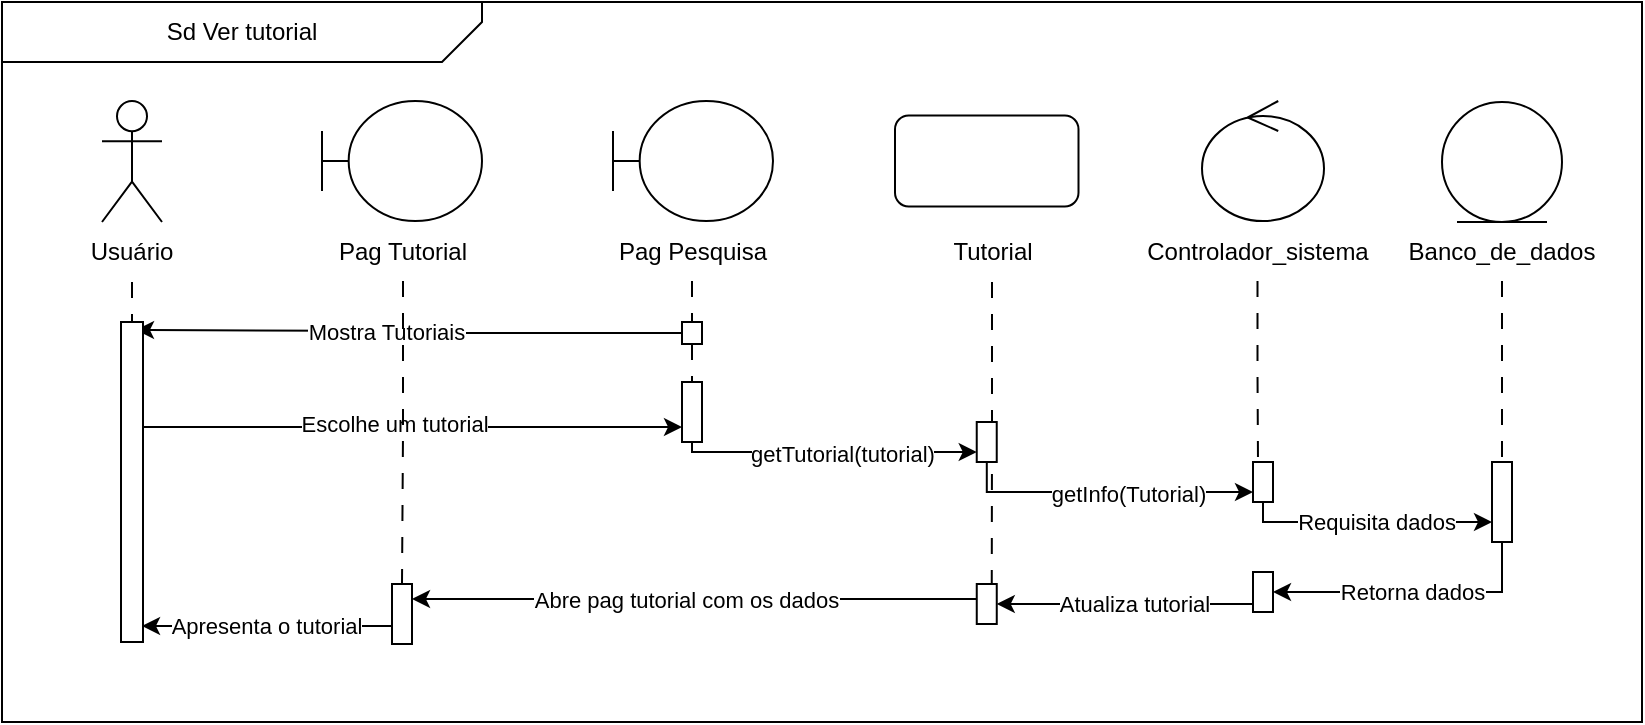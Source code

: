 <mxfile version="26.0.14">
  <diagram name="Página-1" id="JzKX9ft2K4P0cFv6OVvH">
    <mxGraphModel grid="1" page="1" gridSize="10" guides="1" tooltips="1" connect="1" arrows="1" fold="1" pageScale="1" pageWidth="827" pageHeight="1169" math="0" shadow="0">
      <root>
        <mxCell id="0" />
        <mxCell id="1" parent="0" />
        <mxCell id="jx_f6-I1cG3X1xeAiFAL-1" value="" style="rounded=0;whiteSpace=wrap;html=1;flipH=0;" vertex="1" parent="1">
          <mxGeometry y="-5845" width="820" height="360" as="geometry" />
        </mxCell>
        <mxCell id="jx_f6-I1cG3X1xeAiFAL-2" value="Sd Ver tutorial" style="shape=card;whiteSpace=wrap;html=1;rotation=0;size=20;direction=south;flipH=0;flipV=1;" vertex="1" parent="1">
          <mxGeometry y="-5845" width="240" height="30" as="geometry" />
        </mxCell>
        <mxCell id="jx_f6-I1cG3X1xeAiFAL-3" value="" style="shape=umlActor;verticalLabelPosition=bottom;verticalAlign=top;html=1;outlineConnect=0;" vertex="1" parent="1">
          <mxGeometry x="50" y="-5795.5" width="30" height="60.5" as="geometry" />
        </mxCell>
        <mxCell id="jx_f6-I1cG3X1xeAiFAL-4" value="" style="shape=umlBoundary;whiteSpace=wrap;html=1;" vertex="1" parent="1">
          <mxGeometry x="305.5" y="-5795.5" width="80" height="60" as="geometry" />
        </mxCell>
        <mxCell id="jx_f6-I1cG3X1xeAiFAL-5" value="" style="ellipse;shape=umlControl;whiteSpace=wrap;html=1;" vertex="1" parent="1">
          <mxGeometry x="600" y="-5795.5" width="61" height="60" as="geometry" />
        </mxCell>
        <mxCell id="jx_f6-I1cG3X1xeAiFAL-7" value="&lt;div&gt;&lt;br&gt;&lt;/div&gt;&lt;div&gt;&lt;br&gt;&lt;/div&gt;" style="ellipse;shape=umlEntity;whiteSpace=wrap;html=1;" vertex="1" parent="1">
          <mxGeometry x="720" y="-5795" width="60" height="60" as="geometry" />
        </mxCell>
        <mxCell id="yIXk6Bm0FBF6X0irNM20-62" style="edgeStyle=orthogonalEdgeStyle;rounded=0;orthogonalLoop=1;jettySize=auto;html=1;entryX=0.5;entryY=0;entryDx=0;entryDy=0;dashed=1;dashPattern=8 8;endArrow=none;startFill=0;" edge="1" parent="1" source="jx_f6-I1cG3X1xeAiFAL-8" target="jx_f6-I1cG3X1xeAiFAL-29">
          <mxGeometry relative="1" as="geometry" />
        </mxCell>
        <mxCell id="jx_f6-I1cG3X1xeAiFAL-8" value="Banco_de_dados" style="text;html=1;align=center;verticalAlign=middle;whiteSpace=wrap;rounded=0;" vertex="1" parent="1">
          <mxGeometry x="700" y="-5735.5" width="100" height="30" as="geometry" />
        </mxCell>
        <mxCell id="jx_f6-I1cG3X1xeAiFAL-94" style="edgeStyle=orthogonalEdgeStyle;rounded=0;orthogonalLoop=1;jettySize=auto;html=1;entryX=0.5;entryY=0;entryDx=0;entryDy=0;dashed=1;dashPattern=8 8;endArrow=none;startFill=0;" edge="1" parent="1" source="jx_f6-I1cG3X1xeAiFAL-11" target="jx_f6-I1cG3X1xeAiFAL-19">
          <mxGeometry relative="1" as="geometry">
            <Array as="points">
              <mxPoint x="345" y="-5705" />
              <mxPoint x="345" y="-5705" />
            </Array>
          </mxGeometry>
        </mxCell>
        <mxCell id="jx_f6-I1cG3X1xeAiFAL-11" value="Pag Pesquisa" style="text;html=1;align=center;verticalAlign=middle;whiteSpace=wrap;rounded=0;" vertex="1" parent="1">
          <mxGeometry x="304.5" y="-5735.5" width="81" height="30" as="geometry" />
        </mxCell>
        <mxCell id="jx_f6-I1cG3X1xeAiFAL-18" style="edgeStyle=orthogonalEdgeStyle;rounded=0;orthogonalLoop=1;jettySize=auto;html=1;exitX=0.5;exitY=1;exitDx=0;exitDy=0;entryX=0.5;entryY=0;entryDx=0;entryDy=0;endArrow=none;startFill=0;dashed=1;dashPattern=8 8;" edge="1" parent="1" source="jx_f6-I1cG3X1xeAiFAL-19" target="jx_f6-I1cG3X1xeAiFAL-36">
          <mxGeometry relative="1" as="geometry" />
        </mxCell>
        <mxCell id="jx_f6-I1cG3X1xeAiFAL-93" style="edgeStyle=orthogonalEdgeStyle;rounded=0;orthogonalLoop=1;jettySize=auto;html=1;exitX=0.5;exitY=1;exitDx=0;exitDy=0;" edge="1" parent="1" source="jx_f6-I1cG3X1xeAiFAL-19">
          <mxGeometry relative="1" as="geometry">
            <mxPoint x="345" y="-5674" as="targetPoint" />
          </mxGeometry>
        </mxCell>
        <mxCell id="jx_f6-I1cG3X1xeAiFAL-19" value="" style="rounded=0;whiteSpace=wrap;html=1;" vertex="1" parent="1">
          <mxGeometry x="340" y="-5685" width="10" height="11" as="geometry" />
        </mxCell>
        <mxCell id="yIXk6Bm0FBF6X0irNM20-59" style="edgeStyle=orthogonalEdgeStyle;rounded=0;orthogonalLoop=1;jettySize=auto;html=1;entryX=1;entryY=0.5;entryDx=0;entryDy=0;" edge="1" parent="1" source="jx_f6-I1cG3X1xeAiFAL-29" target="jx_f6-I1cG3X1xeAiFAL-33">
          <mxGeometry relative="1" as="geometry">
            <Array as="points">
              <mxPoint x="750" y="-5550" />
            </Array>
          </mxGeometry>
        </mxCell>
        <mxCell id="yIXk6Bm0FBF6X0irNM20-60" value="Retorna dados" style="edgeLabel;html=1;align=center;verticalAlign=middle;resizable=0;points=[];" connectable="0" vertex="1" parent="yIXk6Bm0FBF6X0irNM20-59">
          <mxGeometry x="0.003" relative="1" as="geometry">
            <mxPoint as="offset" />
          </mxGeometry>
        </mxCell>
        <mxCell id="jx_f6-I1cG3X1xeAiFAL-29" value="" style="rounded=0;whiteSpace=wrap;html=1;" vertex="1" parent="1">
          <mxGeometry x="745" y="-5615" width="10" height="40" as="geometry" />
        </mxCell>
        <mxCell id="jx_f6-I1cG3X1xeAiFAL-117" style="edgeStyle=orthogonalEdgeStyle;rounded=0;orthogonalLoop=1;jettySize=auto;html=1;entryX=1;entryY=0.25;entryDx=0;entryDy=0;" edge="1" parent="1" source="yIXk6Bm0FBF6X0irNM20-64" target="jx_f6-I1cG3X1xeAiFAL-103">
          <mxGeometry relative="1" as="geometry">
            <Array as="points">
              <mxPoint x="340" y="-5546" />
            </Array>
          </mxGeometry>
        </mxCell>
        <mxCell id="jx_f6-I1cG3X1xeAiFAL-118" value="Abre pag tutorial com os dados" style="edgeLabel;html=1;align=center;verticalAlign=middle;resizable=0;points=[];" connectable="0" vertex="1" parent="jx_f6-I1cG3X1xeAiFAL-117">
          <mxGeometry x="0.029" relative="1" as="geometry">
            <mxPoint as="offset" />
          </mxGeometry>
        </mxCell>
        <mxCell id="yIXk6Bm0FBF6X0irNM20-70" style="edgeStyle=orthogonalEdgeStyle;rounded=0;orthogonalLoop=1;jettySize=auto;html=1;entryX=1;entryY=0.5;entryDx=0;entryDy=0;" edge="1" parent="1" source="jx_f6-I1cG3X1xeAiFAL-33" target="yIXk6Bm0FBF6X0irNM20-64">
          <mxGeometry relative="1" as="geometry">
            <Array as="points">
              <mxPoint x="600" y="-5544" />
              <mxPoint x="600" y="-5544" />
            </Array>
          </mxGeometry>
        </mxCell>
        <mxCell id="yIXk6Bm0FBF6X0irNM20-83" value="Atualiza tutorial" style="edgeLabel;html=1;align=center;verticalAlign=middle;resizable=0;points=[];" connectable="0" vertex="1" parent="yIXk6Bm0FBF6X0irNM20-70">
          <mxGeometry x="-0.071" relative="1" as="geometry">
            <mxPoint as="offset" />
          </mxGeometry>
        </mxCell>
        <mxCell id="jx_f6-I1cG3X1xeAiFAL-33" value="" style="rounded=0;whiteSpace=wrap;html=1;" vertex="1" parent="1">
          <mxGeometry x="625.5" y="-5560" width="10" height="20" as="geometry" />
        </mxCell>
        <mxCell id="yIXk6Bm0FBF6X0irNM20-72" style="edgeStyle=orthogonalEdgeStyle;rounded=0;orthogonalLoop=1;jettySize=auto;html=1;entryX=0;entryY=0.75;entryDx=0;entryDy=0;" edge="1" parent="1" source="jx_f6-I1cG3X1xeAiFAL-36" target="yIXk6Bm0FBF6X0irNM20-63">
          <mxGeometry relative="1" as="geometry">
            <Array as="points">
              <mxPoint x="345" y="-5620" />
            </Array>
          </mxGeometry>
        </mxCell>
        <mxCell id="yIXk6Bm0FBF6X0irNM20-73" value="getTutorial(tutorial)" style="edgeLabel;html=1;align=center;verticalAlign=middle;resizable=0;points=[];" connectable="0" vertex="1" parent="yIXk6Bm0FBF6X0irNM20-72">
          <mxGeometry x="0.194" y="-1" relative="1" as="geometry">
            <mxPoint x="-8" as="offset" />
          </mxGeometry>
        </mxCell>
        <mxCell id="jx_f6-I1cG3X1xeAiFAL-36" value="" style="rounded=0;whiteSpace=wrap;html=1;" vertex="1" parent="1">
          <mxGeometry x="340" y="-5655" width="10" height="30" as="geometry" />
        </mxCell>
        <mxCell id="jx_f6-I1cG3X1xeAiFAL-37" style="edgeStyle=orthogonalEdgeStyle;rounded=0;orthogonalLoop=1;jettySize=auto;html=1;exitX=0;exitY=0.5;exitDx=0;exitDy=0;entryX=1.128;entryY=0.021;entryDx=0;entryDy=0;entryPerimeter=0;" edge="1" parent="1" source="jx_f6-I1cG3X1xeAiFAL-19">
          <mxGeometry relative="1" as="geometry">
            <mxPoint x="67" y="-5681" as="targetPoint" />
          </mxGeometry>
        </mxCell>
        <mxCell id="jx_f6-I1cG3X1xeAiFAL-38" value="Mostra Tutoriais" style="edgeLabel;html=1;align=center;verticalAlign=middle;resizable=0;points=[];" connectable="0" vertex="1" parent="jx_f6-I1cG3X1xeAiFAL-37">
          <mxGeometry x="0.168" relative="1" as="geometry">
            <mxPoint x="11" as="offset" />
          </mxGeometry>
        </mxCell>
        <mxCell id="jx_f6-I1cG3X1xeAiFAL-48" style="edgeStyle=orthogonalEdgeStyle;rounded=0;orthogonalLoop=1;jettySize=auto;html=1;entryX=0;entryY=0.75;entryDx=0;entryDy=0;" edge="1" parent="1" source="jx_f6-I1cG3X1xeAiFAL-42" target="jx_f6-I1cG3X1xeAiFAL-36">
          <mxGeometry relative="1" as="geometry">
            <Array as="points">
              <mxPoint x="126" y="-5632" />
            </Array>
          </mxGeometry>
        </mxCell>
        <mxCell id="jx_f6-I1cG3X1xeAiFAL-49" value="Escolhe um tutorial" style="edgeLabel;html=1;align=center;verticalAlign=middle;resizable=0;points=[];" connectable="0" vertex="1" parent="jx_f6-I1cG3X1xeAiFAL-48">
          <mxGeometry x="0.179" y="-2" relative="1" as="geometry">
            <mxPoint x="-34" y="-4" as="offset" />
          </mxGeometry>
        </mxCell>
        <mxCell id="jx_f6-I1cG3X1xeAiFAL-42" value="" style="rounded=0;whiteSpace=wrap;html=1;" vertex="1" parent="1">
          <mxGeometry x="59.5" y="-5685" width="11" height="160" as="geometry" />
        </mxCell>
        <mxCell id="yIXk6Bm0FBF6X0irNM20-79" style="edgeStyle=orthogonalEdgeStyle;rounded=0;orthogonalLoop=1;jettySize=auto;html=1;entryX=0;entryY=0.75;entryDx=0;entryDy=0;" edge="1" parent="1" source="jx_f6-I1cG3X1xeAiFAL-25" target="jx_f6-I1cG3X1xeAiFAL-29">
          <mxGeometry relative="1" as="geometry">
            <Array as="points">
              <mxPoint x="631" y="-5585" />
            </Array>
          </mxGeometry>
        </mxCell>
        <mxCell id="yIXk6Bm0FBF6X0irNM20-80" value="&lt;span style=&quot;color: rgba(0, 0, 0, 0); font-family: monospace; font-size: 0px; text-align: start; background-color: rgb(251, 251, 251);&quot;&gt;%3CmxGraphModel%3E%3Croot%3E%3CmxCell%20id%3D%220%22%2F%3E%3CmxCell%20id%3D%221%22%20parent%3D%220%22%2F%3E%3CmxCell%20id%3D%222%22%20value%3D%22getInfo(tutorial)%22%20style%3D%22edgeLabel%3Bhtml%3D1%3Balign%3Dcenter%3BverticalAlign%3Dmiddle%3Bresizable%3D0%3Bpoints%3D%5B%5D%3B%22%20connectable%3D%220%22%20vertex%3D%221%22%20parent%3D%221%22%3E%3CmxGeometry%20x%3D%22685.5%22%20y%3D%22-5605%22%20as%3D%22geometry%22%2F%3E%3C%2FmxCell%3E%3C%2Froot%3E%3C%2FmxGraphModel%3E&lt;/span&gt;&lt;span style=&quot;color: rgba(0, 0, 0, 0); font-family: monospace; font-size: 0px; text-align: start; background-color: rgb(251, 251, 251);&quot;&gt;%3CmxGraphModel%3E%3Croot%3E%3CmxCell%20id%3D%220%22%2F%3E%3CmxCell%20id%3D%221%22%20parent%3D%220%22%2F%3E%3CmxCell%20id%3D%222%22%20value%3D%22getInfo(tutorial)%22%20style%3D%22edgeLabel%3Bhtml%3D1%3Balign%3Dcenter%3BverticalAlign%3Dmiddle%3Bresizable%3D0%3Bpoints%3D%5B%5D%3B%22%20connectable%3D%220%22%20vertex%3D%221%22%20parent%3D%221%22%3E%3CmxGeometry%20x%3D%22685.5%22%20y%3D%22-5605%22%20as%3D%22geometry%22%2F%3E%3C%2FmxCell%3E%3C%2Froot%3E%3C%2FmxGraphModel%3E&lt;/span&gt;" style="edgeLabel;html=1;align=center;verticalAlign=middle;resizable=0;points=[];" connectable="0" vertex="1" parent="yIXk6Bm0FBF6X0irNM20-79">
          <mxGeometry x="0.133" y="2" relative="1" as="geometry">
            <mxPoint x="1" as="offset" />
          </mxGeometry>
        </mxCell>
        <mxCell id="yIXk6Bm0FBF6X0irNM20-82" value="Requisita dados" style="edgeLabel;html=1;align=center;verticalAlign=middle;resizable=0;points=[];" connectable="0" vertex="1" parent="yIXk6Bm0FBF6X0irNM20-79">
          <mxGeometry x="0.068" relative="1" as="geometry">
            <mxPoint as="offset" />
          </mxGeometry>
        </mxCell>
        <mxCell id="jx_f6-I1cG3X1xeAiFAL-25" value="" style="rounded=0;whiteSpace=wrap;html=1;" vertex="1" parent="1">
          <mxGeometry x="625.5" y="-5615" width="10" height="20" as="geometry" />
        </mxCell>
        <mxCell id="jx_f6-I1cG3X1xeAiFAL-95" value="" style="shape=umlBoundary;whiteSpace=wrap;html=1;" vertex="1" parent="1">
          <mxGeometry x="160" y="-5795.5" width="80" height="60" as="geometry" />
        </mxCell>
        <mxCell id="jx_f6-I1cG3X1xeAiFAL-105" style="edgeStyle=orthogonalEdgeStyle;rounded=0;orthogonalLoop=1;jettySize=auto;html=1;entryX=0.5;entryY=0;entryDx=0;entryDy=0;dashed=1;dashPattern=8 8;endArrow=none;startFill=0;" edge="1" parent="1" source="jx_f6-I1cG3X1xeAiFAL-104" target="jx_f6-I1cG3X1xeAiFAL-103">
          <mxGeometry relative="1" as="geometry" />
        </mxCell>
        <mxCell id="jx_f6-I1cG3X1xeAiFAL-103" value="" style="rounded=0;whiteSpace=wrap;html=1;" vertex="1" parent="1">
          <mxGeometry x="195" y="-5554" width="10" height="30" as="geometry" />
        </mxCell>
        <mxCell id="jx_f6-I1cG3X1xeAiFAL-104" value="Pag Tutorial" style="text;html=1;align=center;verticalAlign=middle;whiteSpace=wrap;rounded=0;" vertex="1" parent="1">
          <mxGeometry x="160" y="-5735.5" width="81" height="30" as="geometry" />
        </mxCell>
        <mxCell id="jx_f6-I1cG3X1xeAiFAL-124" style="edgeStyle=orthogonalEdgeStyle;rounded=0;orthogonalLoop=1;jettySize=auto;html=1;entryX=0.5;entryY=0;entryDx=0;entryDy=0;dashed=1;endArrow=none;startFill=0;dashPattern=8 8;" edge="1" parent="1" source="jx_f6-I1cG3X1xeAiFAL-123" target="jx_f6-I1cG3X1xeAiFAL-42">
          <mxGeometry relative="1" as="geometry">
            <Array as="points">
              <mxPoint x="65" y="-5685" />
            </Array>
          </mxGeometry>
        </mxCell>
        <mxCell id="jx_f6-I1cG3X1xeAiFAL-123" value="Usuário" style="text;html=1;align=center;verticalAlign=middle;whiteSpace=wrap;rounded=0;" vertex="1" parent="1">
          <mxGeometry x="35" y="-5735" width="60" height="30" as="geometry" />
        </mxCell>
        <mxCell id="yIXk6Bm0FBF6X0irNM20-8" style="edgeStyle=orthogonalEdgeStyle;rounded=0;orthogonalLoop=1;jettySize=auto;html=1;entryX=0.955;entryY=0.95;entryDx=0;entryDy=0;entryPerimeter=0;" edge="1" parent="1" source="jx_f6-I1cG3X1xeAiFAL-103" target="jx_f6-I1cG3X1xeAiFAL-42">
          <mxGeometry relative="1" as="geometry">
            <Array as="points">
              <mxPoint x="160" y="-5533" />
              <mxPoint x="160" y="-5533" />
            </Array>
          </mxGeometry>
        </mxCell>
        <mxCell id="yIXk6Bm0FBF6X0irNM20-48" value="&lt;span style=&quot;color: rgba(0, 0, 0, 0); font-family: monospace; font-size: 0px; text-align: start; background-color: rgb(251, 251, 251);&quot;&gt;%3CmxGraphModel%3E%3Croot%3E%3CmxCell%20id%3D%220%22%2F%3E%3CmxCell%20id%3D%221%22%20parent%3D%220%22%2F%3E%3CmxCell%20id%3D%222%22%20value%3D%22%22%20style%3D%22rounded%3D0%3BwhiteSpace%3Dwrap%3Bhtml%3D1%3BflipH%3D0%3B%22%20vertex%3D%221%22%20parent%3D%221%22%3E%3CmxGeometry%20x%3D%2240%22%20y%3D%22-5800%22%20width%3D%22720%22%20height%3D%22360%22%20as%3D%22geometry%22%2F%3E%3C%2FmxCell%3E%3CmxCell%20id%3D%223%22%20value%3D%22Sd%20Ver%20tutorial%22%20style%3D%22shape%3Dcard%3BwhiteSpace%3Dwrap%3Bhtml%3D1%3Brotation%3D0%3Bsize%3D20%3Bdirection%3Dsouth%3BflipH%3D0%3BflipV%3D1%3B%22%20vertex%3D%221%22%20parent%3D%221%22%3E%3CmxGeometry%20x%3D%2240%22%20y%3D%22-5800%22%20width%3D%22240%22%20height%3D%2230%22%20as%3D%22geometry%22%2F%3E%3C%2FmxCell%3E%3CmxCell%20id%3D%224%22%20value%3D%22%22%20style%3D%22shape%3DumlActor%3BverticalLabelPosition%3Dbottom%3BverticalAlign%3Dtop%3Bhtml%3D1%3BoutlineConnect%3D0%3B%22%20vertex%3D%221%22%20parent%3D%221%22%3E%3CmxGeometry%20x%3D%2290%22%20y%3D%22-5750.5%22%20width%3D%2230%22%20height%3D%2260.5%22%20as%3D%22geometry%22%2F%3E%3C%2FmxCell%3E%3CmxCell%20id%3D%225%22%20value%3D%22%22%20style%3D%22shape%3DumlBoundary%3BwhiteSpace%3Dwrap%3Bhtml%3D1%3B%22%20vertex%3D%221%22%20parent%3D%221%22%3E%3CmxGeometry%20x%3D%22344.5%22%20y%3D%22-5750.5%22%20width%3D%2280%22%20height%3D%2260%22%20as%3D%22geometry%22%2F%3E%3C%2FmxCell%3E%3CmxCell%20id%3D%226%22%20value%3D%22%22%20style%3D%22ellipse%3Bshape%3DumlControl%3BwhiteSpace%3Dwrap%3Bhtml%3D1%3B%22%20vertex%3D%221%22%20parent%3D%221%22%3E%3CmxGeometry%20x%3D%22490%22%20y%3D%22-5750.5%22%20width%3D%2261%22%20height%3D%2260%22%20as%3D%22geometry%22%2F%3E%3C%2FmxCell%3E%3CmxCell%20id%3D%227%22%20style%3D%22edgeStyle%3DorthogonalEdgeStyle%3Brounded%3D0%3BorthogonalLoop%3D1%3BjettySize%3Dauto%3Bhtml%3D1%3BentryX%3D0.5%3BentryY%3D0%3BentryDx%3D0%3BentryDy%3D0%3Bdashed%3D1%3BdashPattern%3D8%208%3BendArrow%3Dnone%3BstartFill%3D0%3B%22%20edge%3D%221%22%20source%3D%228%22%20target%3D%2233%22%20parent%3D%221%22%3E%3CmxGeometry%20relative%3D%221%22%20as%3D%22geometry%22%3E%3CArray%20as%3D%22points%22%3E%3CmxPoint%20x%3D%22520%22%20y%3D%22-5620%22%2F%3E%3C%2FArray%3E%3C%2FmxGeometry%3E%3C%2FmxCell%3E%3CmxCell%20id%3D%228%22%20value%3D%22Controlador_sistema%22%20style%3D%22text%3Bhtml%3D1%3Balign%3Dcenter%3BverticalAlign%3Dmiddle%3BwhiteSpace%3Dwrap%3Brounded%3D0%3B%22%20vertex%3D%221%22%20parent%3D%221%22%3E%3CmxGeometry%20x%3D%22462.75%22%20y%3D%22-5690.5%22%20width%3D%22115.5%22%20height%3D%2230%22%20as%3D%22geometry%22%2F%3E%3C%2FmxCell%3E%3CmxCell%20id%3D%229%22%20value%3D%22%26lt%3Bdiv%26gt%3B%26lt%3Bbr%26gt%3B%26lt%3B%2Fdiv%26gt%3B%26lt%3Bdiv%26gt%3B%26lt%3Bbr%26gt%3B%26lt%3B%2Fdiv%26gt%3B%22%20style%3D%22ellipse%3Bshape%3DumlEntity%3BwhiteSpace%3Dwrap%3Bhtml%3D1%3B%22%20vertex%3D%221%22%20parent%3D%221%22%3E%3CmxGeometry%20x%3D%22650%22%20y%3D%22-5750.5%22%20width%3D%2260%22%20height%3D%2260%22%20as%3D%22geometry%22%2F%3E%3C%2FmxCell%3E%3CmxCell%20id%3D%2210%22%20style%3D%22edgeStyle%3DorthogonalEdgeStyle%3Brounded%3D0%3BorthogonalLoop%3D1%3BjettySize%3Dauto%3Bhtml%3D1%3BentryX%3D0.5%3BentryY%3D0%3BentryDx%3D0%3BentryDy%3D0%3Bdashed%3D1%3BdashPattern%3D8%208%3BendArrow%3Dnone%3BstartFill%3D0%3B%22%20edge%3D%221%22%20source%3D%2211%22%20target%3D%2219%22%20parent%3D%221%22%3E%3CmxGeometry%20relative%3D%221%22%20as%3D%22geometry%22%2F%3E%3C%2FmxCell%3E%3CmxCell%20id%3D%2211%22%20value%3D%22Banco_de_dados%22%20style%3D%22text%3Bhtml%3D1%3Balign%3Dcenter%3BverticalAlign%3Dmiddle%3BwhiteSpace%3Dwrap%3Brounded%3D0%3B%22%20vertex%3D%221%22%20parent%3D%221%22%3E%3CmxGeometry%20x%3D%22630%22%20y%3D%22-5690.5%22%20width%3D%22100%22%20height%3D%2230%22%20as%3D%22geometry%22%2F%3E%3C%2FmxCell%3E%3CmxCell%20id%3D%2212%22%20style%3D%22edgeStyle%3DorthogonalEdgeStyle%3Brounded%3D0%3BorthogonalLoop%3D1%3BjettySize%3Dauto%3Bhtml%3D1%3BentryX%3D0.5%3BentryY%3D0%3BentryDx%3D0%3BentryDy%3D0%3Bdashed%3D1%3BdashPattern%3D8%208%3BendArrow%3Dnone%3BstartFill%3D0%3B%22%20edge%3D%221%22%20source%3D%2213%22%20target%3D%2216%22%20parent%3D%221%22%3E%3CmxGeometry%20relative%3D%221%22%20as%3D%22geometry%22%3E%3CArray%20as%3D%22points%22%3E%3CmxPoint%20x%3D%22385%22%20y%3D%22-5660%22%2F%3E%3CmxPoint%20x%3D%22385%22%20y%3D%22-5660%22%2F%3E%3C%2FArray%3E%3C%2FmxGeometry%3E%3C%2FmxCell%3E%3CmxCell%20id%3D%2213%22%20value%3D%22Pag%20Pesquisa%22%20style%3D%22text%3Bhtml%3D1%3Balign%3Dcenter%3BverticalAlign%3Dmiddle%3BwhiteSpace%3Dwrap%3Brounded%3D0%3B%22%20vertex%3D%221%22%20parent%3D%221%22%3E%3CmxGeometry%20x%3D%22344.5%22%20y%3D%22-5690.5%22%20width%3D%2281%22%20height%3D%2230%22%20as%3D%22geometry%22%2F%3E%3C%2FmxCell%3E%3CmxCell%20id%3D%2214%22%20style%3D%22edgeStyle%3DorthogonalEdgeStyle%3Brounded%3D0%3BorthogonalLoop%3D1%3BjettySize%3Dauto%3Bhtml%3D1%3BexitX%3D0.5%3BexitY%3D1%3BexitDx%3D0%3BexitDy%3D0%3BentryX%3D0.5%3BentryY%3D0%3BentryDx%3D0%3BentryDy%3D0%3BendArrow%3Dnone%3BstartFill%3D0%3Bdashed%3D1%3BdashPattern%3D8%208%3B%22%20edge%3D%221%22%20source%3D%2216%22%20target%3D%2225%22%20parent%3D%221%22%3E%3CmxGeometry%20relative%3D%221%22%20as%3D%22geometry%22%2F%3E%3C%2FmxCell%3E%3CmxCell%20id%3D%2215%22%20style%3D%22edgeStyle%3DorthogonalEdgeStyle%3Brounded%3D0%3BorthogonalLoop%3D1%3BjettySize%3Dauto%3Bhtml%3D1%3BexitX%3D0.5%3BexitY%3D1%3BexitDx%3D0%3BexitDy%3D0%3B%22%20edge%3D%221%22%20source%3D%2216%22%20parent%3D%221%22%3E%3CmxGeometry%20relative%3D%221%22%20as%3D%22geometry%22%3E%3CmxPoint%20x%3D%22385%22%20y%3D%22-5629%22%20as%3D%22targetPoint%22%2F%3E%3C%2FmxGeometry%3E%3C%2FmxCell%3E%3CmxCell%20id%3D%2216%22%20value%3D%22%22%20style%3D%22rounded%3D0%3BwhiteSpace%3Dwrap%3Bhtml%3D1%3B%22%20vertex%3D%221%22%20parent%3D%221%22%3E%3CmxGeometry%20x%3D%22380%22%20y%3D%22-5640%22%20width%3D%2210%22%20height%3D%2211%22%20as%3D%22geometry%22%2F%3E%3C%2FmxCell%3E%3CmxCell%20id%3D%2217%22%20style%3D%22edgeStyle%3DorthogonalEdgeStyle%3Brounded%3D0%3BorthogonalLoop%3D1%3BjettySize%3Dauto%3Bhtml%3D1%3BexitX%3D0.5%3BexitY%3D1%3BexitDx%3D0%3BexitDy%3D0%3Bdashed%3D1%3BdashPattern%3D8%208%3B%22%20edge%3D%221%22%20source%3D%2219%22%20parent%3D%221%22%3E%3CmxGeometry%20relative%3D%221%22%20as%3D%22geometry%22%3E%3CArray%20as%3D%22points%22%3E%3CmxPoint%20x%3D%22680%22%20y%3D%22-5519%22%2F%3E%3C%2FArray%3E%3CmxPoint%20x%3D%22529%22%20y%3D%22-5529%22%20as%3D%22sourcePoint%22%2F%3E%3CmxPoint%20x%3D%22526%22%20y%3D%22-5519%22%20as%3D%22targetPoint%22%2F%3E%3C%2FmxGeometry%3E%3C%2FmxCell%3E%3CmxCell%20id%3D%2218%22%20value%3D%22Dados%20do%20tutorial%20escolhido%22%20style%3D%22edgeLabel%3Bhtml%3D1%3Balign%3Dcenter%3BverticalAlign%3Dmiddle%3Bresizable%3D0%3Bpoints%3D%5B%5D%3B%22%20connectable%3D%220%22%20vertex%3D%221%22%20parent%3D%2217%22%3E%3CmxGeometry%20x%3D%220.094%22%20relative%3D%221%22%20as%3D%22geometry%22%3E%3CmxPoint%20as%3D%22offset%22%2F%3E%3C%2FmxGeometry%3E%3C%2FmxCell%3E%3CmxCell%20id%3D%2219%22%20value%3D%22%22%20style%3D%22rounded%3D0%3BwhiteSpace%3Dwrap%3Bhtml%3D1%3B%22%20vertex%3D%221%22%20parent%3D%221%22%3E%3CmxGeometry%20x%3D%22675%22%20y%3D%22-5590%22%20width%3D%2210%22%20height%3D%2240%22%20as%3D%22geometry%22%2F%3E%3C%2FmxCell%3E%3CmxCell%20id%3D%2220%22%20style%3D%22edgeStyle%3DorthogonalEdgeStyle%3Brounded%3D0%3BorthogonalLoop%3D1%3BjettySize%3Dauto%3Bhtml%3D1%3BentryX%3D1%3BentryY%3D0.25%3BentryDx%3D0%3BentryDy%3D0%3B%22%20edge%3D%221%22%20source%3D%2222%22%20target%3D%2236%22%20parent%3D%221%22%3E%3CmxGeometry%20relative%3D%221%22%20as%3D%22geometry%22%3E%3CArray%20as%3D%22points%22%3E%3CmxPoint%20x%3D%22521%22%20y%3D%22-5501%22%2F%3E%3CmxPoint%20x%3D%22380%22%20y%3D%22-5501%22%2F%3E%3C%2FArray%3E%3C%2FmxGeometry%3E%3C%2FmxCell%3E%3CmxCell%20id%3D%2221%22%20value%3D%22return(info)%22%20style%3D%22edgeLabel%3Bhtml%3D1%3Balign%3Dcenter%3BverticalAlign%3Dmiddle%3Bresizable%3D0%3Bpoints%3D%5B%5D%3B%22%20connectable%3D%220%22%20vertex%3D%221%22%20parent%3D%2220%22%3E%3CmxGeometry%20x%3D%220.029%22%20relative%3D%221%22%20as%3D%22geometry%22%3E%3CmxPoint%20as%3D%22offset%22%2F%3E%3C%2FmxGeometry%3E%3C%2FmxCell%3E%3CmxCell%20id%3D%2222%22%20value%3D%22%22%20style%3D%22rounded%3D0%3BwhiteSpace%3Dwrap%3Bhtml%3D1%3B%22%20vertex%3D%221%22%20parent%3D%221%22%3E%3CmxGeometry%20x%3D%22515.5%22%20y%3D%22-5529%22%20width%3D%2210%22%20height%3D%2220%22%20as%3D%22geometry%22%2F%3E%3C%2FmxCell%3E%3CmxCell%20id%3D%2223%22%20style%3D%22edgeStyle%3DorthogonalEdgeStyle%3Brounded%3D0%3BorthogonalLoop%3D1%3BjettySize%3Dauto%3Bhtml%3D1%3BentryX%3D0%3BentryY%3D0.25%3BentryDx%3D0%3BentryDy%3D0%3B%22%20edge%3D%221%22%20source%3D%2225%22%20target%3D%2233%22%20parent%3D%221%22%3E%3CmxGeometry%20relative%3D%221%22%20as%3D%22geometry%22%3E%3CArray%20as%3D%22points%22%3E%3CmxPoint%20x%3D%22420%22%20y%3D%22-5585%22%2F%3E%3CmxPoint%20x%3D%22420%22%20y%3D%22-5585%22%2F%3E%3C%2FArray%3E%3C%2FmxGeometry%3E%3C%2FmxCell%3E%3CmxCell%20id%3D%2224%22%20value%3D%22Mostrar(tutorial%26lt%3Bspan%20style%3D%26quot%3Bbackground-color%3A%20light-dark(%23ffffff%2C%20var(--ge-dark-color%2C%20%23121212))%3B%20color%3A%20light-dark(rgb(0%2C%200%2C%200)%2C%20rgb(255%2C%20255%2C%20255))%3B%26quot%3B%26gt%3B)%26lt%3B%2Fspan%26gt%3B%22%20style%3D%22edgeLabel%3Bhtml%3D1%3Balign%3Dcenter%3BverticalAlign%3Dmiddle%3Bresizable%3D0%3Bpoints%3D%5B%5D%3B%22%20connectable%3D%220%22%20vertex%3D%221%22%20parent%3D%2223%22%3E%3CmxGeometry%20x%3D%22-0.198%22%20y%3D%22-2%22%20relative%3D%221%22%20as%3D%22geometry%22%3E%3CmxPoint%20x%3D%2210%22%20y%3D%223%22%20as%3D%22offset%22%2F%3E%3C%2FmxGeometry%3E%3C%2FmxCell%3E%3CmxCell%20id%3D%2225%22%20value%3D%22%22%20style%3D%22rounded%3D0%3BwhiteSpace%3Dwrap%3Bhtml%3D1%3B%22%20vertex%3D%221%22%20parent%3D%221%22%3E%3CmxGeometry%20x%3D%22380%22%20y%3D%22-5610%22%20width%3D%2210%22%20height%3D%2230%22%20as%3D%22geometry%22%2F%3E%3C%2FmxCell%3E%3CmxCell%20id%3D%2226%22%20style%3D%22edgeStyle%3DorthogonalEdgeStyle%3Brounded%3D0%3BorthogonalLoop%3D1%3BjettySize%3Dauto%3Bhtml%3D1%3BexitX%3D0%3BexitY%3D0.5%3BexitDx%3D0%3BexitDy%3D0%3BentryX%3D1.128%3BentryY%3D0.021%3BentryDx%3D0%3BentryDy%3D0%3BentryPerimeter%3D0%3B%22%20edge%3D%221%22%20source%3D%2216%22%20parent%3D%221%22%3E%3CmxGeometry%20relative%3D%221%22%20as%3D%22geometry%22%3E%3CmxPoint%20x%3D%22107%22%20y%3D%22-5636%22%20as%3D%22targetPoint%22%2F%3E%3C%2FmxGeometry%3E%3C%2FmxCell%3E%3CmxCell%20id%3D%2227%22%20value%3D%22Mostra%20Tutoriais%22%20style%3D%22edgeLabel%3Bhtml%3D1%3Balign%3Dcenter%3BverticalAlign%3Dmiddle%3Bresizable%3D0%3Bpoints%3D%5B%5D%3B%22%20connectable%3D%220%22%20vertex%3D%221%22%20parent%3D%2226%22%3E%3CmxGeometry%20x%3D%220.168%22%20relative%3D%221%22%20as%3D%22geometry%22%3E%3CmxPoint%20x%3D%2211%22%20as%3D%22offset%22%2F%3E%3C%2FmxGeometry%3E%3C%2FmxCell%3E%3CmxCell%20id%3D%2228%22%20style%3D%22edgeStyle%3DorthogonalEdgeStyle%3Brounded%3D0%3BorthogonalLoop%3D1%3BjettySize%3Dauto%3Bhtml%3D1%3BentryX%3D0%3BentryY%3D0.75%3BentryDx%3D0%3BentryDy%3D0%3B%22%20edge%3D%221%22%20source%3D%2230%22%20target%3D%2225%22%20parent%3D%221%22%3E%3CmxGeometry%20relative%3D%221%22%20as%3D%22geometry%22%3E%3CArray%20as%3D%22points%22%3E%3CmxPoint%20x%3D%22166%22%20y%3D%22-5587%22%2F%3E%3C%2FArray%3E%3C%2FmxGeometry%3E%3C%2FmxCell%3E%3CmxCell%20id%3D%2229%22%20value%3D%22Escolhe%20um%20tutorial%22%20style%3D%22edgeLabel%3Bhtml%3D1%3Balign%3Dcenter%3BverticalAlign%3Dmiddle%3Bresizable%3D0%3Bpoints%3D%5B%5D%3B%22%20connectable%3D%220%22%20vertex%3D%221%22%20parent%3D%2228%22%3E%3CmxGeometry%20x%3D%220.179%22%20y%3D%22-2%22%20relative%3D%221%22%20as%3D%22geometry%22%3E%3CmxPoint%20x%3D%22-34%22%20y%3D%22-4%22%20as%3D%22offset%22%2F%3E%3C%2FmxGeometry%3E%3C%2FmxCell%3E%3CmxCell%20id%3D%2230%22%20value%3D%22%22%20style%3D%22rounded%3D0%3BwhiteSpace%3Dwrap%3Bhtml%3D1%3B%22%20vertex%3D%221%22%20parent%3D%221%22%3E%3CmxGeometry%20x%3D%2299.5%22%20y%3D%22-5640%22%20width%3D%2211%22%20height%3D%22160%22%20as%3D%22geometry%22%2F%3E%3C%2FmxCell%3E%3CmxCell%20id%3D%2231%22%20style%3D%22edgeStyle%3DorthogonalEdgeStyle%3Brounded%3D0%3BorthogonalLoop%3D1%3BjettySize%3Dauto%3Bhtml%3D1%3BentryX%3D0%3BentryY%3D0.25%3BentryDx%3D0%3BentryDy%3D0%3B%22%20edge%3D%221%22%20source%3D%2233%22%20target%3D%2219%22%20parent%3D%221%22%3E%3CmxGeometry%20relative%3D%221%22%20as%3D%22geometry%22%2F%3E%3C%2FmxCell%3E%3CmxCell%20id%3D%2232%22%20value%3D%22getInfo(tutorial)%22%20style%3D%22edgeLabel%3Bhtml%3D1%3Balign%3Dcenter%3BverticalAlign%3Dmiddle%3Bresizable%3D0%3Bpoints%3D%5B%5D%3B%22%20connectable%3D%220%22%20vertex%3D%221%22%20parent%3D%2231%22%3E%3CmxGeometry%20x%3D%220.079%22%20y%3D%221%22%20relative%3D%221%22%20as%3D%22geometry%22%3E%3CmxPoint%20as%3D%22offset%22%2F%3E%3C%2FmxGeometry%3E%3C%2FmxCell%3E%3CmxCell%20id%3D%2233%22%20value%3D%22%22%20style%3D%22rounded%3D0%3BwhiteSpace%3Dwrap%3Bhtml%3D1%3B%22%20vertex%3D%221%22%20parent%3D%221%22%3E%3CmxGeometry%20x%3D%22515.5%22%20y%3D%22-5590%22%20width%3D%2210%22%20height%3D%2220%22%20as%3D%22geometry%22%2F%3E%3C%2FmxCell%3E%3CmxCell%20id%3D%2234%22%20value%3D%22%22%20style%3D%22shape%3DumlBoundary%3BwhiteSpace%3Dwrap%3Bhtml%3D1%3B%22%20vertex%3D%221%22%20parent%3D%221%22%3E%3CmxGeometry%20x%3D%22200%22%20y%3D%22-5750.5%22%20width%3D%2280%22%20height%3D%2260%22%20as%3D%22geometry%22%2F%3E%3C%2FmxCell%3E%3CmxCell%20id%3D%2235%22%20style%3D%22edgeStyle%3DorthogonalEdgeStyle%3Brounded%3D0%3BorthogonalLoop%3D1%3BjettySize%3Dauto%3Bhtml%3D1%3BentryX%3D0.5%3BentryY%3D0%3BentryDx%3D0%3BentryDy%3D0%3Bdashed%3D1%3BdashPattern%3D8%208%3BendArrow%3Dnone%3BstartFill%3D0%3B%22%20edge%3D%221%22%20source%3D%2237%22%20target%3D%2236%22%20parent%3D%221%22%3E%3CmxGeometry%20relative%3D%221%22%20as%3D%22geometry%22%2F%3E%3C%2FmxCell%3E%3CmxCell%20id%3D%2236%22%20value%3D%22%22%20style%3D%22rounded%3D0%3BwhiteSpace%3Dwrap%3Bhtml%3D1%3B%22%20vertex%3D%221%22%20parent%3D%221%22%3E%3CmxGeometry%20x%3D%22235%22%20y%3D%22-5509%22%20width%3D%2210%22%20height%3D%2230%22%20as%3D%22geometry%22%2F%3E%3C%2FmxCell%3E%3CmxCell%20id%3D%2237%22%20value%3D%22Pag%20Tutorial%22%20style%3D%22text%3Bhtml%3D1%3Balign%3Dcenter%3BverticalAlign%3Dmiddle%3BwhiteSpace%3Dwrap%3Brounded%3D0%3B%22%20vertex%3D%221%22%20parent%3D%221%22%3E%3CmxGeometry%20x%3D%22200%22%20y%3D%22-5690.5%22%20width%3D%2281%22%20height%3D%2230%22%20as%3D%22geometry%22%2F%3E%3C%2FmxCell%3E%3CmxCell%20id%3D%2238%22%20style%3D%22edgeStyle%3DorthogonalEdgeStyle%3Brounded%3D0%3BorthogonalLoop%3D1%3BjettySize%3Dauto%3Bhtml%3D1%3BentryX%3D0.5%3BentryY%3D0%3BentryDx%3D0%3BentryDy%3D0%3Bdashed%3D1%3BendArrow%3Dnone%3BstartFill%3D0%3BdashPattern%3D8%208%3B%22%20edge%3D%221%22%20source%3D%2239%22%20target%3D%2230%22%20parent%3D%221%22%3E%3CmxGeometry%20relative%3D%221%22%20as%3D%22geometry%22%3E%3CArray%20as%3D%22points%22%3E%3CmxPoint%20x%3D%22105%22%20y%3D%22-5640%22%2F%3E%3C%2FArray%3E%3C%2FmxGeometry%3E%3C%2FmxCell%3E%3CmxCell%20id%3D%2239%22%20value%3D%22Usu%C3%A1rio%22%20style%3D%22text%3Bhtml%3D1%3Balign%3Dcenter%3BverticalAlign%3Dmiddle%3BwhiteSpace%3Dwrap%3Brounded%3D0%3B%22%20vertex%3D%221%22%20parent%3D%221%22%3E%3CmxGeometry%20x%3D%2275%22%20y%3D%22-5690%22%20width%3D%2260%22%20height%3D%2230%22%20as%3D%22geometry%22%2F%3E%3C%2FmxCell%3E%3CmxCell%20id%3D%2240%22%20style%3D%22edgeStyle%3DorthogonalEdgeStyle%3Brounded%3D0%3BorthogonalLoop%3D1%3BjettySize%3Dauto%3Bhtml%3D1%3BentryX%3D0.955%3BentryY%3D0.95%3BentryDx%3D0%3BentryDy%3D0%3BentryPerimeter%3D0%3B%22%20edge%3D%221%22%20source%3D%2236%22%20target%3D%2230%22%20parent%3D%221%22%3E%3CmxGeometry%20relative%3D%221%22%20as%3D%22geometry%22%3E%3CArray%20as%3D%22points%22%3E%3CmxPoint%20x%3D%22200%22%20y%3D%22-5488%22%2F%3E%3CmxPoint%20x%3D%22200%22%20y%3D%22-5488%22%2F%3E%3C%2FArray%3E%3C%2FmxGeometry%3E%3C%2FmxCell%3E%3C%2Froot%3E%3C%2FmxGraphModel%3E&lt;/span&gt;" style="edgeLabel;html=1;align=center;verticalAlign=middle;resizable=0;points=[];" connectable="0" vertex="1" parent="yIXk6Bm0FBF6X0irNM20-8">
          <mxGeometry x="-0.072" y="1" relative="1" as="geometry">
            <mxPoint as="offset" />
          </mxGeometry>
        </mxCell>
        <mxCell id="yIXk6Bm0FBF6X0irNM20-50" value="Apresenta o tutorial" style="edgeLabel;html=1;align=center;verticalAlign=middle;resizable=0;points=[];" connectable="0" vertex="1" parent="yIXk6Bm0FBF6X0irNM20-8">
          <mxGeometry x="0.008" relative="1" as="geometry">
            <mxPoint as="offset" />
          </mxGeometry>
        </mxCell>
        <mxCell id="yIXk6Bm0FBF6X0irNM20-53" value="" style="rounded=1;whiteSpace=wrap;html=1;" vertex="1" parent="1">
          <mxGeometry x="446.5" y="-5788.25" width="91.75" height="45.5" as="geometry" />
        </mxCell>
        <mxCell id="yIXk6Bm0FBF6X0irNM20-61" style="edgeStyle=orthogonalEdgeStyle;rounded=0;orthogonalLoop=1;jettySize=auto;html=1;entryX=0.25;entryY=0;entryDx=0;entryDy=0;dashed=1;dashPattern=8 8;endArrow=none;startFill=0;" edge="1" parent="1" source="jx_f6-I1cG3X1xeAiFAL-6" target="jx_f6-I1cG3X1xeAiFAL-25">
          <mxGeometry relative="1" as="geometry" />
        </mxCell>
        <mxCell id="jx_f6-I1cG3X1xeAiFAL-6" value="Controlador_sistema" style="text;html=1;align=center;verticalAlign=middle;whiteSpace=wrap;rounded=0;" vertex="1" parent="1">
          <mxGeometry x="570" y="-5735.5" width="115.5" height="30" as="geometry" />
        </mxCell>
        <mxCell id="yIXk6Bm0FBF6X0irNM20-64" value="" style="rounded=0;whiteSpace=wrap;html=1;" vertex="1" parent="1">
          <mxGeometry x="487.38" y="-5554" width="10" height="20" as="geometry" />
        </mxCell>
        <mxCell id="yIXk6Bm0FBF6X0irNM20-69" style="edgeStyle=orthogonalEdgeStyle;rounded=0;orthogonalLoop=1;jettySize=auto;html=1;entryX=0.75;entryY=0;entryDx=0;entryDy=0;dashed=1;dashPattern=8 8;endArrow=none;startFill=0;" edge="1" parent="1" source="yIXk6Bm0FBF6X0irNM20-68" target="yIXk6Bm0FBF6X0irNM20-64">
          <mxGeometry relative="1" as="geometry" />
        </mxCell>
        <mxCell id="yIXk6Bm0FBF6X0irNM20-68" value="&lt;span style=&quot;background-color: transparent; color: light-dark(rgb(0, 0, 0), rgb(255, 255, 255));&quot;&gt;Tutorial&lt;/span&gt;" style="text;html=1;align=center;verticalAlign=middle;resizable=0;points=[];autosize=1;strokeColor=none;fillColor=none;" vertex="1" parent="1">
          <mxGeometry x="465" y="-5735" width="60" height="30" as="geometry" />
        </mxCell>
        <mxCell id="yIXk6Bm0FBF6X0irNM20-74" style="edgeStyle=orthogonalEdgeStyle;rounded=0;orthogonalLoop=1;jettySize=auto;html=1;entryX=0;entryY=0.75;entryDx=0;entryDy=0;" edge="1" parent="1" source="yIXk6Bm0FBF6X0irNM20-63" target="jx_f6-I1cG3X1xeAiFAL-25">
          <mxGeometry relative="1" as="geometry">
            <Array as="points">
              <mxPoint x="492" y="-5600" />
            </Array>
          </mxGeometry>
        </mxCell>
        <mxCell id="yIXk6Bm0FBF6X0irNM20-75" value="getInfo(Tutorial)" style="edgeLabel;html=1;align=center;verticalAlign=middle;resizable=0;points=[];" connectable="0" vertex="1" parent="yIXk6Bm0FBF6X0irNM20-74">
          <mxGeometry x="0.156" y="-1" relative="1" as="geometry">
            <mxPoint as="offset" />
          </mxGeometry>
        </mxCell>
        <mxCell id="yIXk6Bm0FBF6X0irNM20-63" value="" style="rounded=0;whiteSpace=wrap;html=1;" vertex="1" parent="1">
          <mxGeometry x="487.37" y="-5635" width="10" height="20" as="geometry" />
        </mxCell>
      </root>
    </mxGraphModel>
  </diagram>
</mxfile>
